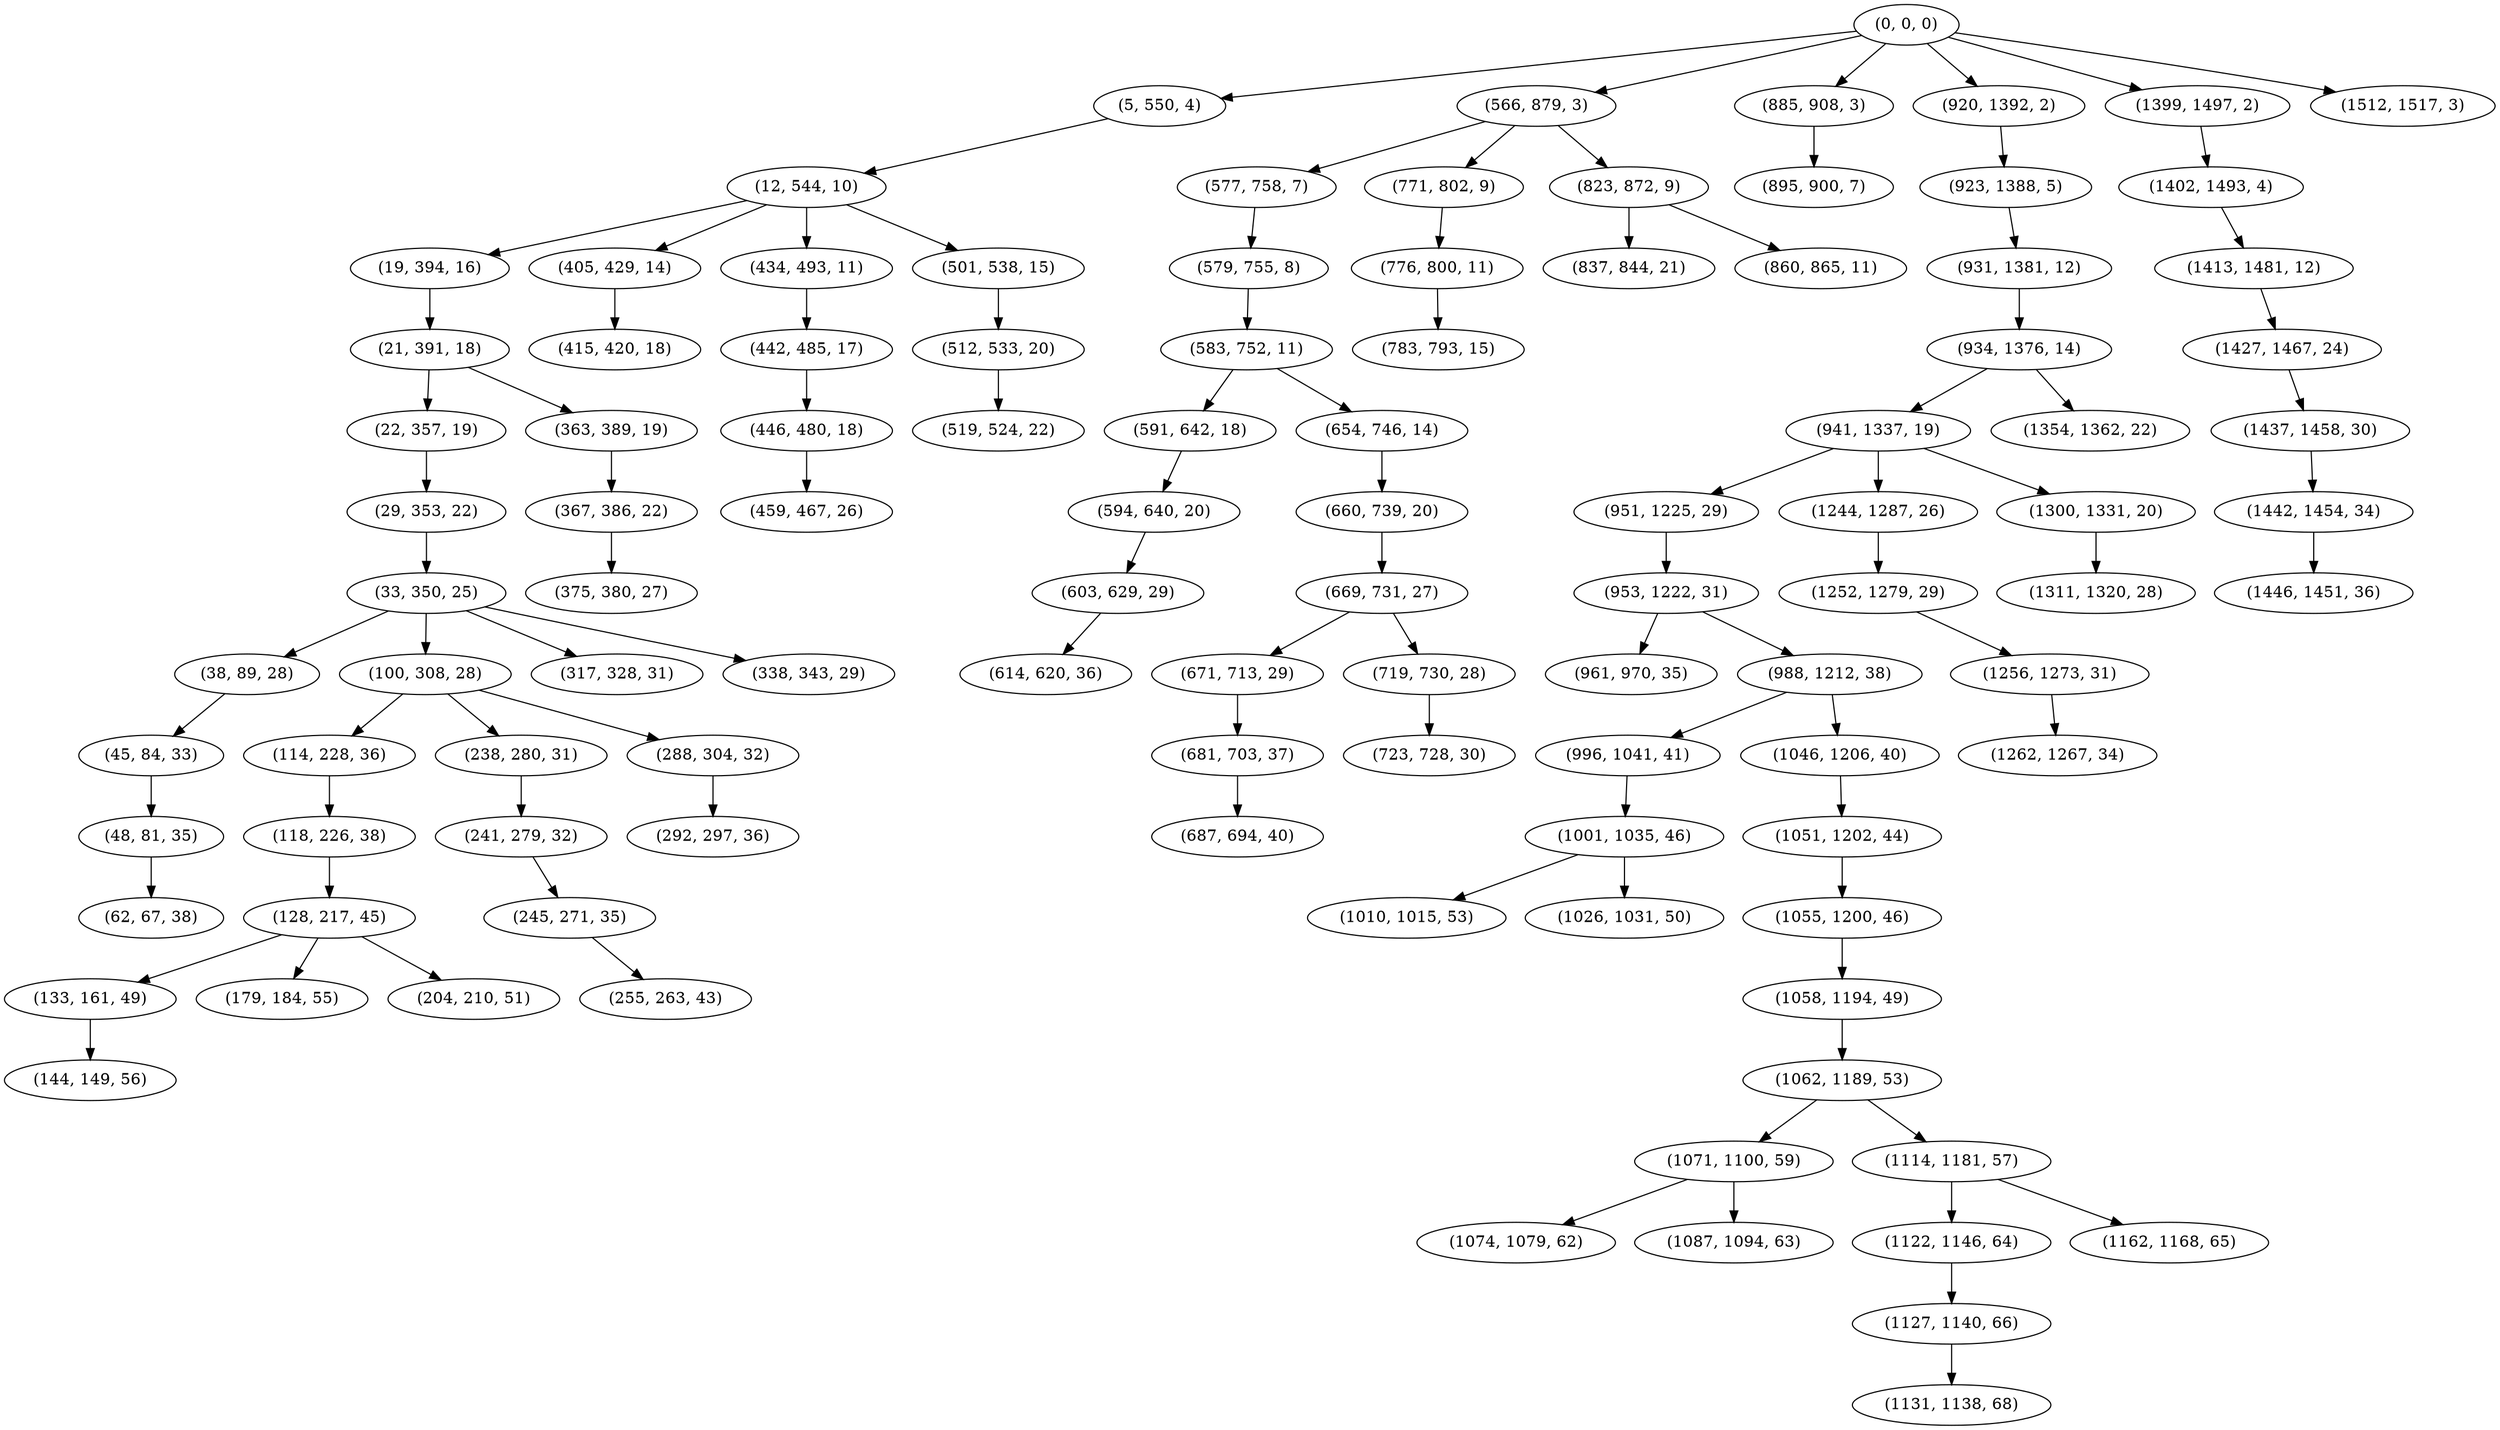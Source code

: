 digraph tree {
    "(0, 0, 0)";
    "(5, 550, 4)";
    "(12, 544, 10)";
    "(19, 394, 16)";
    "(21, 391, 18)";
    "(22, 357, 19)";
    "(29, 353, 22)";
    "(33, 350, 25)";
    "(38, 89, 28)";
    "(45, 84, 33)";
    "(48, 81, 35)";
    "(62, 67, 38)";
    "(100, 308, 28)";
    "(114, 228, 36)";
    "(118, 226, 38)";
    "(128, 217, 45)";
    "(133, 161, 49)";
    "(144, 149, 56)";
    "(179, 184, 55)";
    "(204, 210, 51)";
    "(238, 280, 31)";
    "(241, 279, 32)";
    "(245, 271, 35)";
    "(255, 263, 43)";
    "(288, 304, 32)";
    "(292, 297, 36)";
    "(317, 328, 31)";
    "(338, 343, 29)";
    "(363, 389, 19)";
    "(367, 386, 22)";
    "(375, 380, 27)";
    "(405, 429, 14)";
    "(415, 420, 18)";
    "(434, 493, 11)";
    "(442, 485, 17)";
    "(446, 480, 18)";
    "(459, 467, 26)";
    "(501, 538, 15)";
    "(512, 533, 20)";
    "(519, 524, 22)";
    "(566, 879, 3)";
    "(577, 758, 7)";
    "(579, 755, 8)";
    "(583, 752, 11)";
    "(591, 642, 18)";
    "(594, 640, 20)";
    "(603, 629, 29)";
    "(614, 620, 36)";
    "(654, 746, 14)";
    "(660, 739, 20)";
    "(669, 731, 27)";
    "(671, 713, 29)";
    "(681, 703, 37)";
    "(687, 694, 40)";
    "(719, 730, 28)";
    "(723, 728, 30)";
    "(771, 802, 9)";
    "(776, 800, 11)";
    "(783, 793, 15)";
    "(823, 872, 9)";
    "(837, 844, 21)";
    "(860, 865, 11)";
    "(885, 908, 3)";
    "(895, 900, 7)";
    "(920, 1392, 2)";
    "(923, 1388, 5)";
    "(931, 1381, 12)";
    "(934, 1376, 14)";
    "(941, 1337, 19)";
    "(951, 1225, 29)";
    "(953, 1222, 31)";
    "(961, 970, 35)";
    "(988, 1212, 38)";
    "(996, 1041, 41)";
    "(1001, 1035, 46)";
    "(1010, 1015, 53)";
    "(1026, 1031, 50)";
    "(1046, 1206, 40)";
    "(1051, 1202, 44)";
    "(1055, 1200, 46)";
    "(1058, 1194, 49)";
    "(1062, 1189, 53)";
    "(1071, 1100, 59)";
    "(1074, 1079, 62)";
    "(1087, 1094, 63)";
    "(1114, 1181, 57)";
    "(1122, 1146, 64)";
    "(1127, 1140, 66)";
    "(1131, 1138, 68)";
    "(1162, 1168, 65)";
    "(1244, 1287, 26)";
    "(1252, 1279, 29)";
    "(1256, 1273, 31)";
    "(1262, 1267, 34)";
    "(1300, 1331, 20)";
    "(1311, 1320, 28)";
    "(1354, 1362, 22)";
    "(1399, 1497, 2)";
    "(1402, 1493, 4)";
    "(1413, 1481, 12)";
    "(1427, 1467, 24)";
    "(1437, 1458, 30)";
    "(1442, 1454, 34)";
    "(1446, 1451, 36)";
    "(1512, 1517, 3)";
    "(0, 0, 0)" -> "(5, 550, 4)";
    "(0, 0, 0)" -> "(566, 879, 3)";
    "(0, 0, 0)" -> "(885, 908, 3)";
    "(0, 0, 0)" -> "(920, 1392, 2)";
    "(0, 0, 0)" -> "(1399, 1497, 2)";
    "(0, 0, 0)" -> "(1512, 1517, 3)";
    "(5, 550, 4)" -> "(12, 544, 10)";
    "(12, 544, 10)" -> "(19, 394, 16)";
    "(12, 544, 10)" -> "(405, 429, 14)";
    "(12, 544, 10)" -> "(434, 493, 11)";
    "(12, 544, 10)" -> "(501, 538, 15)";
    "(19, 394, 16)" -> "(21, 391, 18)";
    "(21, 391, 18)" -> "(22, 357, 19)";
    "(21, 391, 18)" -> "(363, 389, 19)";
    "(22, 357, 19)" -> "(29, 353, 22)";
    "(29, 353, 22)" -> "(33, 350, 25)";
    "(33, 350, 25)" -> "(38, 89, 28)";
    "(33, 350, 25)" -> "(100, 308, 28)";
    "(33, 350, 25)" -> "(317, 328, 31)";
    "(33, 350, 25)" -> "(338, 343, 29)";
    "(38, 89, 28)" -> "(45, 84, 33)";
    "(45, 84, 33)" -> "(48, 81, 35)";
    "(48, 81, 35)" -> "(62, 67, 38)";
    "(100, 308, 28)" -> "(114, 228, 36)";
    "(100, 308, 28)" -> "(238, 280, 31)";
    "(100, 308, 28)" -> "(288, 304, 32)";
    "(114, 228, 36)" -> "(118, 226, 38)";
    "(118, 226, 38)" -> "(128, 217, 45)";
    "(128, 217, 45)" -> "(133, 161, 49)";
    "(128, 217, 45)" -> "(179, 184, 55)";
    "(128, 217, 45)" -> "(204, 210, 51)";
    "(133, 161, 49)" -> "(144, 149, 56)";
    "(238, 280, 31)" -> "(241, 279, 32)";
    "(241, 279, 32)" -> "(245, 271, 35)";
    "(245, 271, 35)" -> "(255, 263, 43)";
    "(288, 304, 32)" -> "(292, 297, 36)";
    "(363, 389, 19)" -> "(367, 386, 22)";
    "(367, 386, 22)" -> "(375, 380, 27)";
    "(405, 429, 14)" -> "(415, 420, 18)";
    "(434, 493, 11)" -> "(442, 485, 17)";
    "(442, 485, 17)" -> "(446, 480, 18)";
    "(446, 480, 18)" -> "(459, 467, 26)";
    "(501, 538, 15)" -> "(512, 533, 20)";
    "(512, 533, 20)" -> "(519, 524, 22)";
    "(566, 879, 3)" -> "(577, 758, 7)";
    "(566, 879, 3)" -> "(771, 802, 9)";
    "(566, 879, 3)" -> "(823, 872, 9)";
    "(577, 758, 7)" -> "(579, 755, 8)";
    "(579, 755, 8)" -> "(583, 752, 11)";
    "(583, 752, 11)" -> "(591, 642, 18)";
    "(583, 752, 11)" -> "(654, 746, 14)";
    "(591, 642, 18)" -> "(594, 640, 20)";
    "(594, 640, 20)" -> "(603, 629, 29)";
    "(603, 629, 29)" -> "(614, 620, 36)";
    "(654, 746, 14)" -> "(660, 739, 20)";
    "(660, 739, 20)" -> "(669, 731, 27)";
    "(669, 731, 27)" -> "(671, 713, 29)";
    "(669, 731, 27)" -> "(719, 730, 28)";
    "(671, 713, 29)" -> "(681, 703, 37)";
    "(681, 703, 37)" -> "(687, 694, 40)";
    "(719, 730, 28)" -> "(723, 728, 30)";
    "(771, 802, 9)" -> "(776, 800, 11)";
    "(776, 800, 11)" -> "(783, 793, 15)";
    "(823, 872, 9)" -> "(837, 844, 21)";
    "(823, 872, 9)" -> "(860, 865, 11)";
    "(885, 908, 3)" -> "(895, 900, 7)";
    "(920, 1392, 2)" -> "(923, 1388, 5)";
    "(923, 1388, 5)" -> "(931, 1381, 12)";
    "(931, 1381, 12)" -> "(934, 1376, 14)";
    "(934, 1376, 14)" -> "(941, 1337, 19)";
    "(934, 1376, 14)" -> "(1354, 1362, 22)";
    "(941, 1337, 19)" -> "(951, 1225, 29)";
    "(941, 1337, 19)" -> "(1244, 1287, 26)";
    "(941, 1337, 19)" -> "(1300, 1331, 20)";
    "(951, 1225, 29)" -> "(953, 1222, 31)";
    "(953, 1222, 31)" -> "(961, 970, 35)";
    "(953, 1222, 31)" -> "(988, 1212, 38)";
    "(988, 1212, 38)" -> "(996, 1041, 41)";
    "(988, 1212, 38)" -> "(1046, 1206, 40)";
    "(996, 1041, 41)" -> "(1001, 1035, 46)";
    "(1001, 1035, 46)" -> "(1010, 1015, 53)";
    "(1001, 1035, 46)" -> "(1026, 1031, 50)";
    "(1046, 1206, 40)" -> "(1051, 1202, 44)";
    "(1051, 1202, 44)" -> "(1055, 1200, 46)";
    "(1055, 1200, 46)" -> "(1058, 1194, 49)";
    "(1058, 1194, 49)" -> "(1062, 1189, 53)";
    "(1062, 1189, 53)" -> "(1071, 1100, 59)";
    "(1062, 1189, 53)" -> "(1114, 1181, 57)";
    "(1071, 1100, 59)" -> "(1074, 1079, 62)";
    "(1071, 1100, 59)" -> "(1087, 1094, 63)";
    "(1114, 1181, 57)" -> "(1122, 1146, 64)";
    "(1114, 1181, 57)" -> "(1162, 1168, 65)";
    "(1122, 1146, 64)" -> "(1127, 1140, 66)";
    "(1127, 1140, 66)" -> "(1131, 1138, 68)";
    "(1244, 1287, 26)" -> "(1252, 1279, 29)";
    "(1252, 1279, 29)" -> "(1256, 1273, 31)";
    "(1256, 1273, 31)" -> "(1262, 1267, 34)";
    "(1300, 1331, 20)" -> "(1311, 1320, 28)";
    "(1399, 1497, 2)" -> "(1402, 1493, 4)";
    "(1402, 1493, 4)" -> "(1413, 1481, 12)";
    "(1413, 1481, 12)" -> "(1427, 1467, 24)";
    "(1427, 1467, 24)" -> "(1437, 1458, 30)";
    "(1437, 1458, 30)" -> "(1442, 1454, 34)";
    "(1442, 1454, 34)" -> "(1446, 1451, 36)";
}
